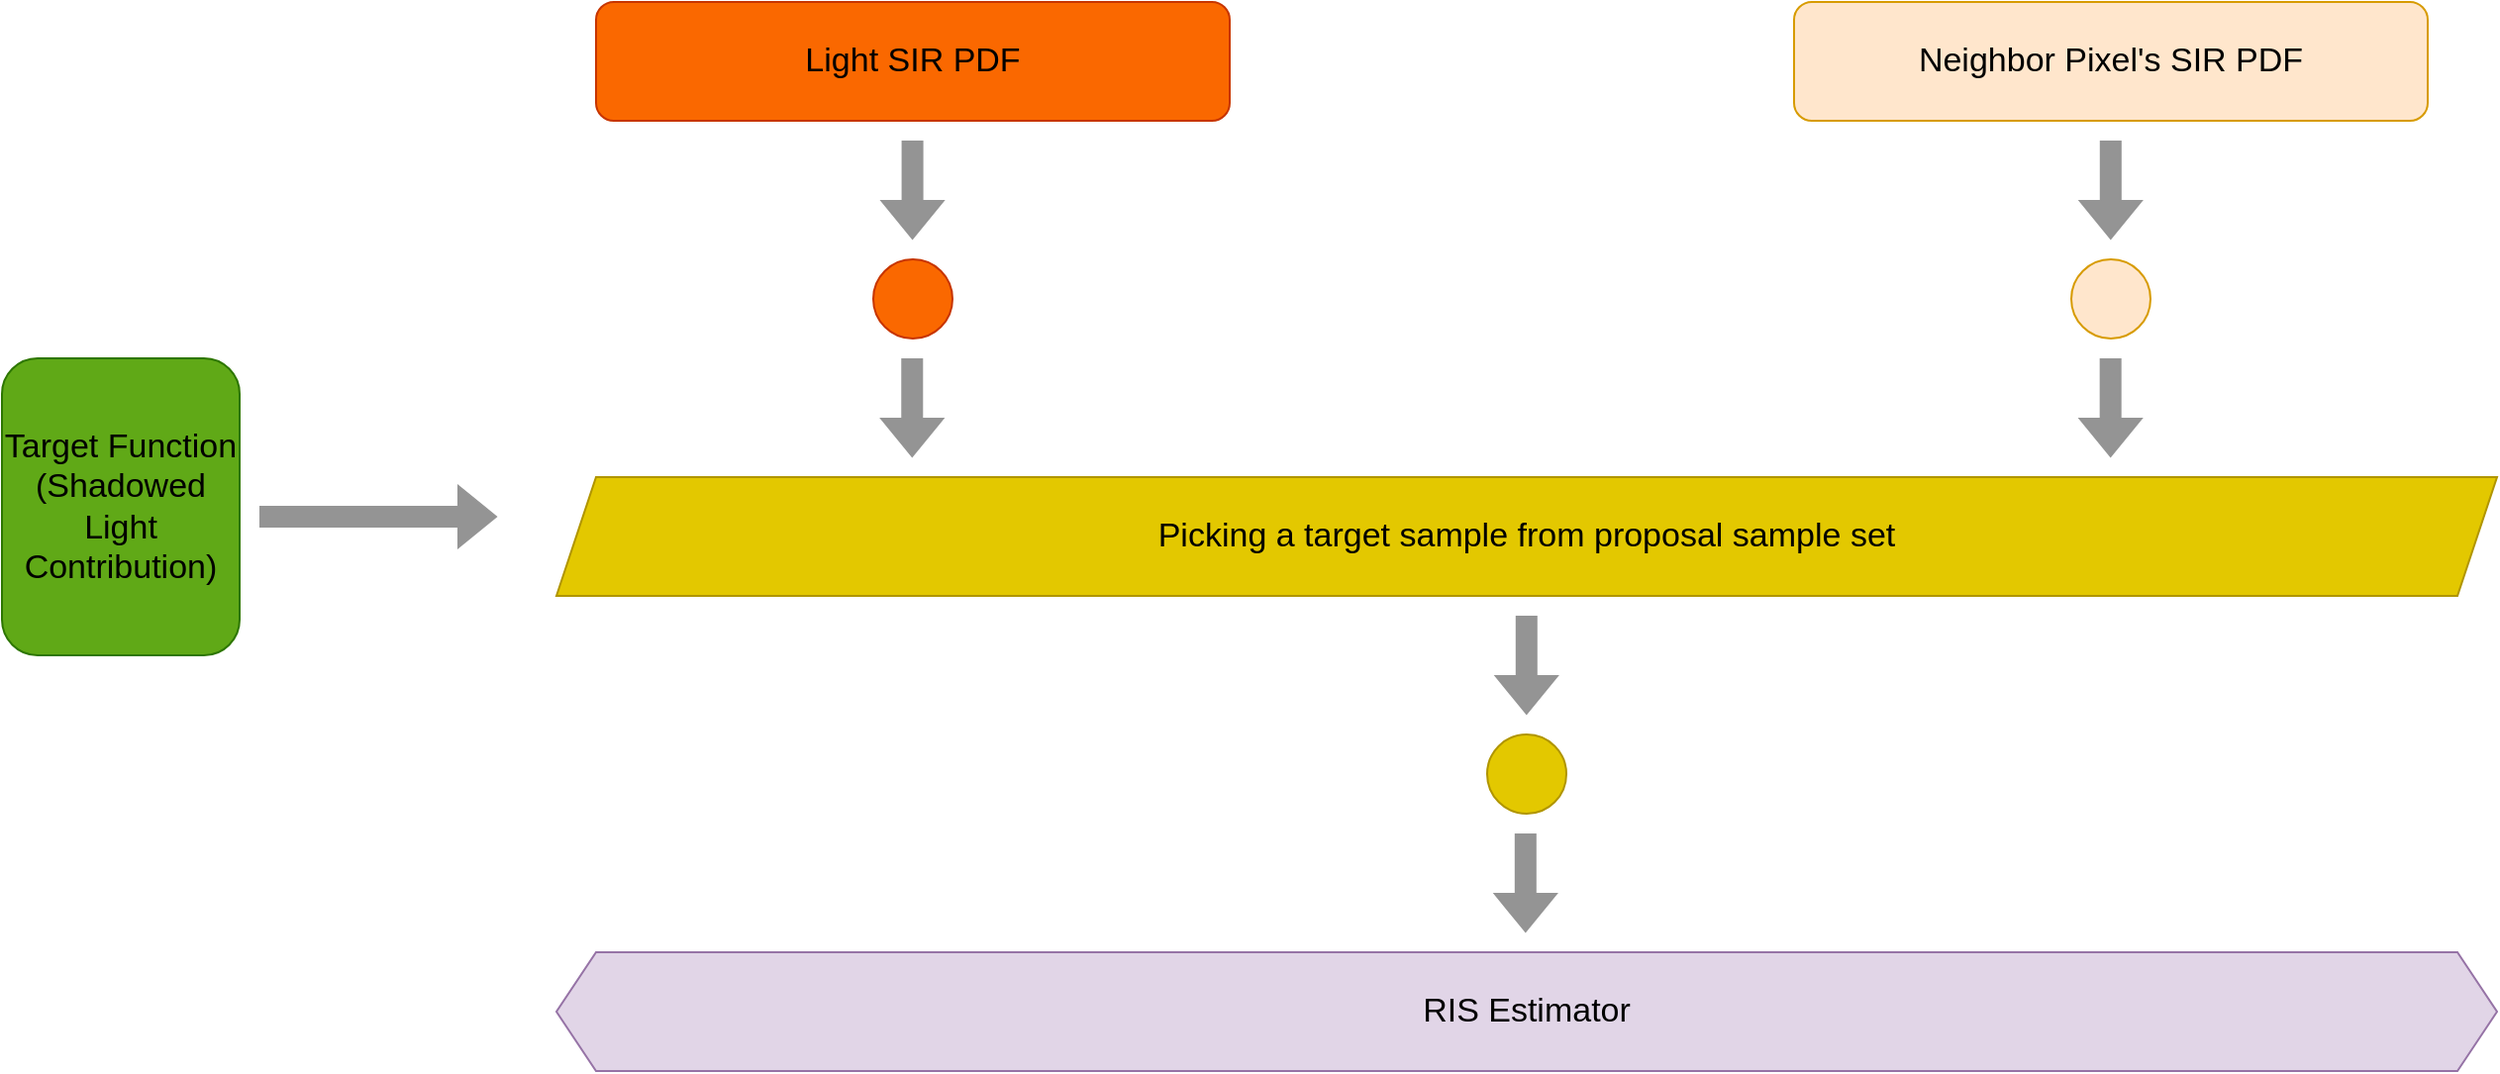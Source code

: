 <mxfile version="22.1.3" type="device">
  <diagram id="rXO1-PHmHEGK-uwkWSwN" name="Page-1">
    <mxGraphModel dx="1232" dy="1132" grid="1" gridSize="10" guides="1" tooltips="1" connect="1" arrows="1" fold="1" page="1" pageScale="1" pageWidth="850" pageHeight="1100" math="0" shadow="0">
      <root>
        <mxCell id="0" />
        <mxCell id="1" parent="0" />
        <mxCell id="51ZkBqOI2KHY6uZn7XRc-2" value="&lt;font style=&quot;font-size: 17px;&quot;&gt;Light SIR PDF&lt;/font&gt;" style="rounded=1;whiteSpace=wrap;html=1;fillColor=#fa6800;strokeColor=#C73500;fontColor=#000000;" parent="1" vertex="1">
          <mxGeometry x="360" y="300" width="320" height="60" as="geometry" />
        </mxCell>
        <mxCell id="51ZkBqOI2KHY6uZn7XRc-4" value="" style="ellipse;whiteSpace=wrap;html=1;fillColor=#fa6800;strokeColor=#C73500;fontColor=#000000;" parent="1" vertex="1">
          <mxGeometry x="500" y="430" width="40" height="40" as="geometry" />
        </mxCell>
        <mxCell id="51ZkBqOI2KHY6uZn7XRc-5" value="" style="shape=flexArrow;endArrow=classic;html=1;rounded=0;strokeColor=#949494;fillColor=#949494;" parent="1" edge="1">
          <mxGeometry width="50" height="50" relative="1" as="geometry">
            <mxPoint x="519.8" y="370" as="sourcePoint" />
            <mxPoint x="519.8" y="420" as="targetPoint" />
          </mxGeometry>
        </mxCell>
        <mxCell id="51ZkBqOI2KHY6uZn7XRc-10" value="&lt;font style=&quot;font-size: 17px;&quot; color=&quot;#000000&quot;&gt;Target Function (Shadowed Light Contribution)&lt;br&gt;&lt;/font&gt;" style="rounded=1;whiteSpace=wrap;html=1;fillColor=#60a917;strokeColor=#2D7600;fontColor=#ffffff;" parent="1" vertex="1">
          <mxGeometry x="60" y="480" width="120" height="150" as="geometry" />
        </mxCell>
        <mxCell id="51ZkBqOI2KHY6uZn7XRc-33" value="" style="shape=flexArrow;endArrow=classic;html=1;rounded=0;strokeColor=#949494;fillColor=#949494;" parent="1" edge="1">
          <mxGeometry width="50" height="50" relative="1" as="geometry">
            <mxPoint x="519.64" y="480" as="sourcePoint" />
            <mxPoint x="519.64" y="530" as="targetPoint" />
          </mxGeometry>
        </mxCell>
        <mxCell id="aF8rHnsR7WEKU3UhU54R-10" value="" style="ellipse;whiteSpace=wrap;html=1;fillColor=#ffe6cc;strokeColor=#d79b00;" parent="1" vertex="1">
          <mxGeometry x="1105" y="430" width="40" height="40" as="geometry" />
        </mxCell>
        <mxCell id="aF8rHnsR7WEKU3UhU54R-19" value="" style="shape=flexArrow;endArrow=classic;html=1;rounded=0;strokeColor=#949494;fillColor=#949494;" parent="1" edge="1">
          <mxGeometry width="50" height="50" relative="1" as="geometry">
            <mxPoint x="1124.9" y="370" as="sourcePoint" />
            <mxPoint x="1124.9" y="420" as="targetPoint" />
          </mxGeometry>
        </mxCell>
        <mxCell id="aF8rHnsR7WEKU3UhU54R-20" value="" style="shape=flexArrow;endArrow=classic;html=1;rounded=0;strokeColor=#949494;fillColor=#949494;" parent="1" edge="1">
          <mxGeometry width="50" height="50" relative="1" as="geometry">
            <mxPoint x="1124.84" y="480" as="sourcePoint" />
            <mxPoint x="1124.84" y="530" as="targetPoint" />
          </mxGeometry>
        </mxCell>
        <mxCell id="O9pXOxT7fYtQk2BrE4bB-1" value="&lt;span style=&quot;font-size: 17px;&quot;&gt;Picking a target sample from proposal sample set&lt;/span&gt;" style="shape=parallelogram;perimeter=parallelogramPerimeter;whiteSpace=wrap;html=1;fixedSize=1;fontColor=#000000;fillColor=#e3c800;strokeColor=#B09500;" parent="1" vertex="1">
          <mxGeometry x="340" y="540" width="980" height="60" as="geometry" />
        </mxCell>
        <mxCell id="O9pXOxT7fYtQk2BrE4bB-3" value="" style="shape=flexArrow;endArrow=classic;html=1;rounded=0;fontColor=#000000;strokeColor=#949494;fillColor=#949494;fillStyle=solid;gradientColor=none;" parent="1" edge="1">
          <mxGeometry width="50" height="50" relative="1" as="geometry">
            <mxPoint x="190" y="560" as="sourcePoint" />
            <mxPoint x="310" y="560" as="targetPoint" />
          </mxGeometry>
        </mxCell>
        <mxCell id="O9pXOxT7fYtQk2BrE4bB-4" value="&lt;font style=&quot;font-size: 17px;&quot;&gt;RIS Estimator&lt;/font&gt;" style="shape=hexagon;perimeter=hexagonPerimeter2;whiteSpace=wrap;html=1;fixedSize=1;fillColor=#e1d5e7;strokeColor=#9673a6;" parent="1" vertex="1">
          <mxGeometry x="340" y="780" width="980" height="60" as="geometry" />
        </mxCell>
        <mxCell id="O9pXOxT7fYtQk2BrE4bB-5" value="" style="ellipse;whiteSpace=wrap;html=1;fillColor=#e3c800;strokeColor=#B09500;fontColor=#000000;" parent="1" vertex="1">
          <mxGeometry x="810" y="670" width="40" height="40" as="geometry" />
        </mxCell>
        <mxCell id="O9pXOxT7fYtQk2BrE4bB-10" value="" style="shape=flexArrow;endArrow=classic;html=1;rounded=0;strokeColor=#949494;fillColor=#949494;" parent="1" edge="1">
          <mxGeometry width="50" height="50" relative="1" as="geometry">
            <mxPoint x="829.9" y="610" as="sourcePoint" />
            <mxPoint x="829.9" y="660" as="targetPoint" />
          </mxGeometry>
        </mxCell>
        <mxCell id="O9pXOxT7fYtQk2BrE4bB-11" value="" style="shape=flexArrow;endArrow=classic;html=1;rounded=0;strokeColor=#949494;fillColor=#949494;" parent="1" edge="1">
          <mxGeometry width="50" height="50" relative="1" as="geometry">
            <mxPoint x="829.41" y="720" as="sourcePoint" />
            <mxPoint x="829.41" y="770" as="targetPoint" />
          </mxGeometry>
        </mxCell>
        <mxCell id="VVkzAZVgq_HU2wOcxsxw-1" value="&lt;font style=&quot;font-size: 17px;&quot;&gt;Neighbor Pixel&#39;s SIR PDF&lt;/font&gt;" style="rounded=1;whiteSpace=wrap;html=1;fillColor=#ffe6cc;strokeColor=#d79b00;" parent="1" vertex="1">
          <mxGeometry x="965" y="300" width="320" height="60" as="geometry" />
        </mxCell>
      </root>
    </mxGraphModel>
  </diagram>
</mxfile>
